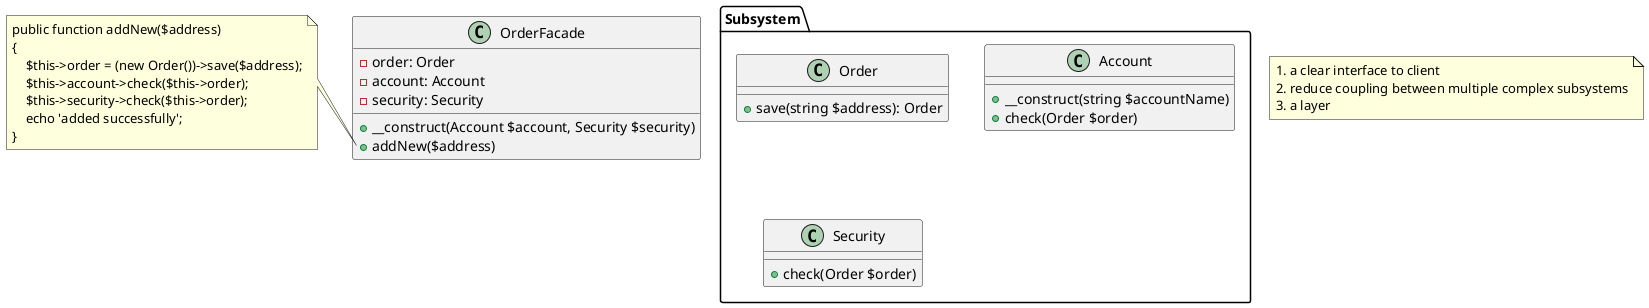 @startuml Facade
    class OrderFacade {
        -order: Order
        -account: Account
        -security: Security
        +__construct(Account $account, Security $security)
        +addNew($address)
    }

    note left of OrderFacade::"addNew($address)"
        public function addNew($address)
        {
            $this->order = (new Order())->save($address);
            $this->account->check($this->order);
            $this->security->check($this->order);
            echo 'added successfully';
        }
    end note

    package Subsystem {
        class Order {
            +save(string $address): Order
        }
        class Account {
            +__construct(string $accountName)
            +check(Order $order)
        }
        class Security {
            +check(Order $order)
        }
    }

    note as n1
        1. a clear interface to client
        2. reduce coupling between multiple complex subsystems
        3. a layer
    end note
@enduml
